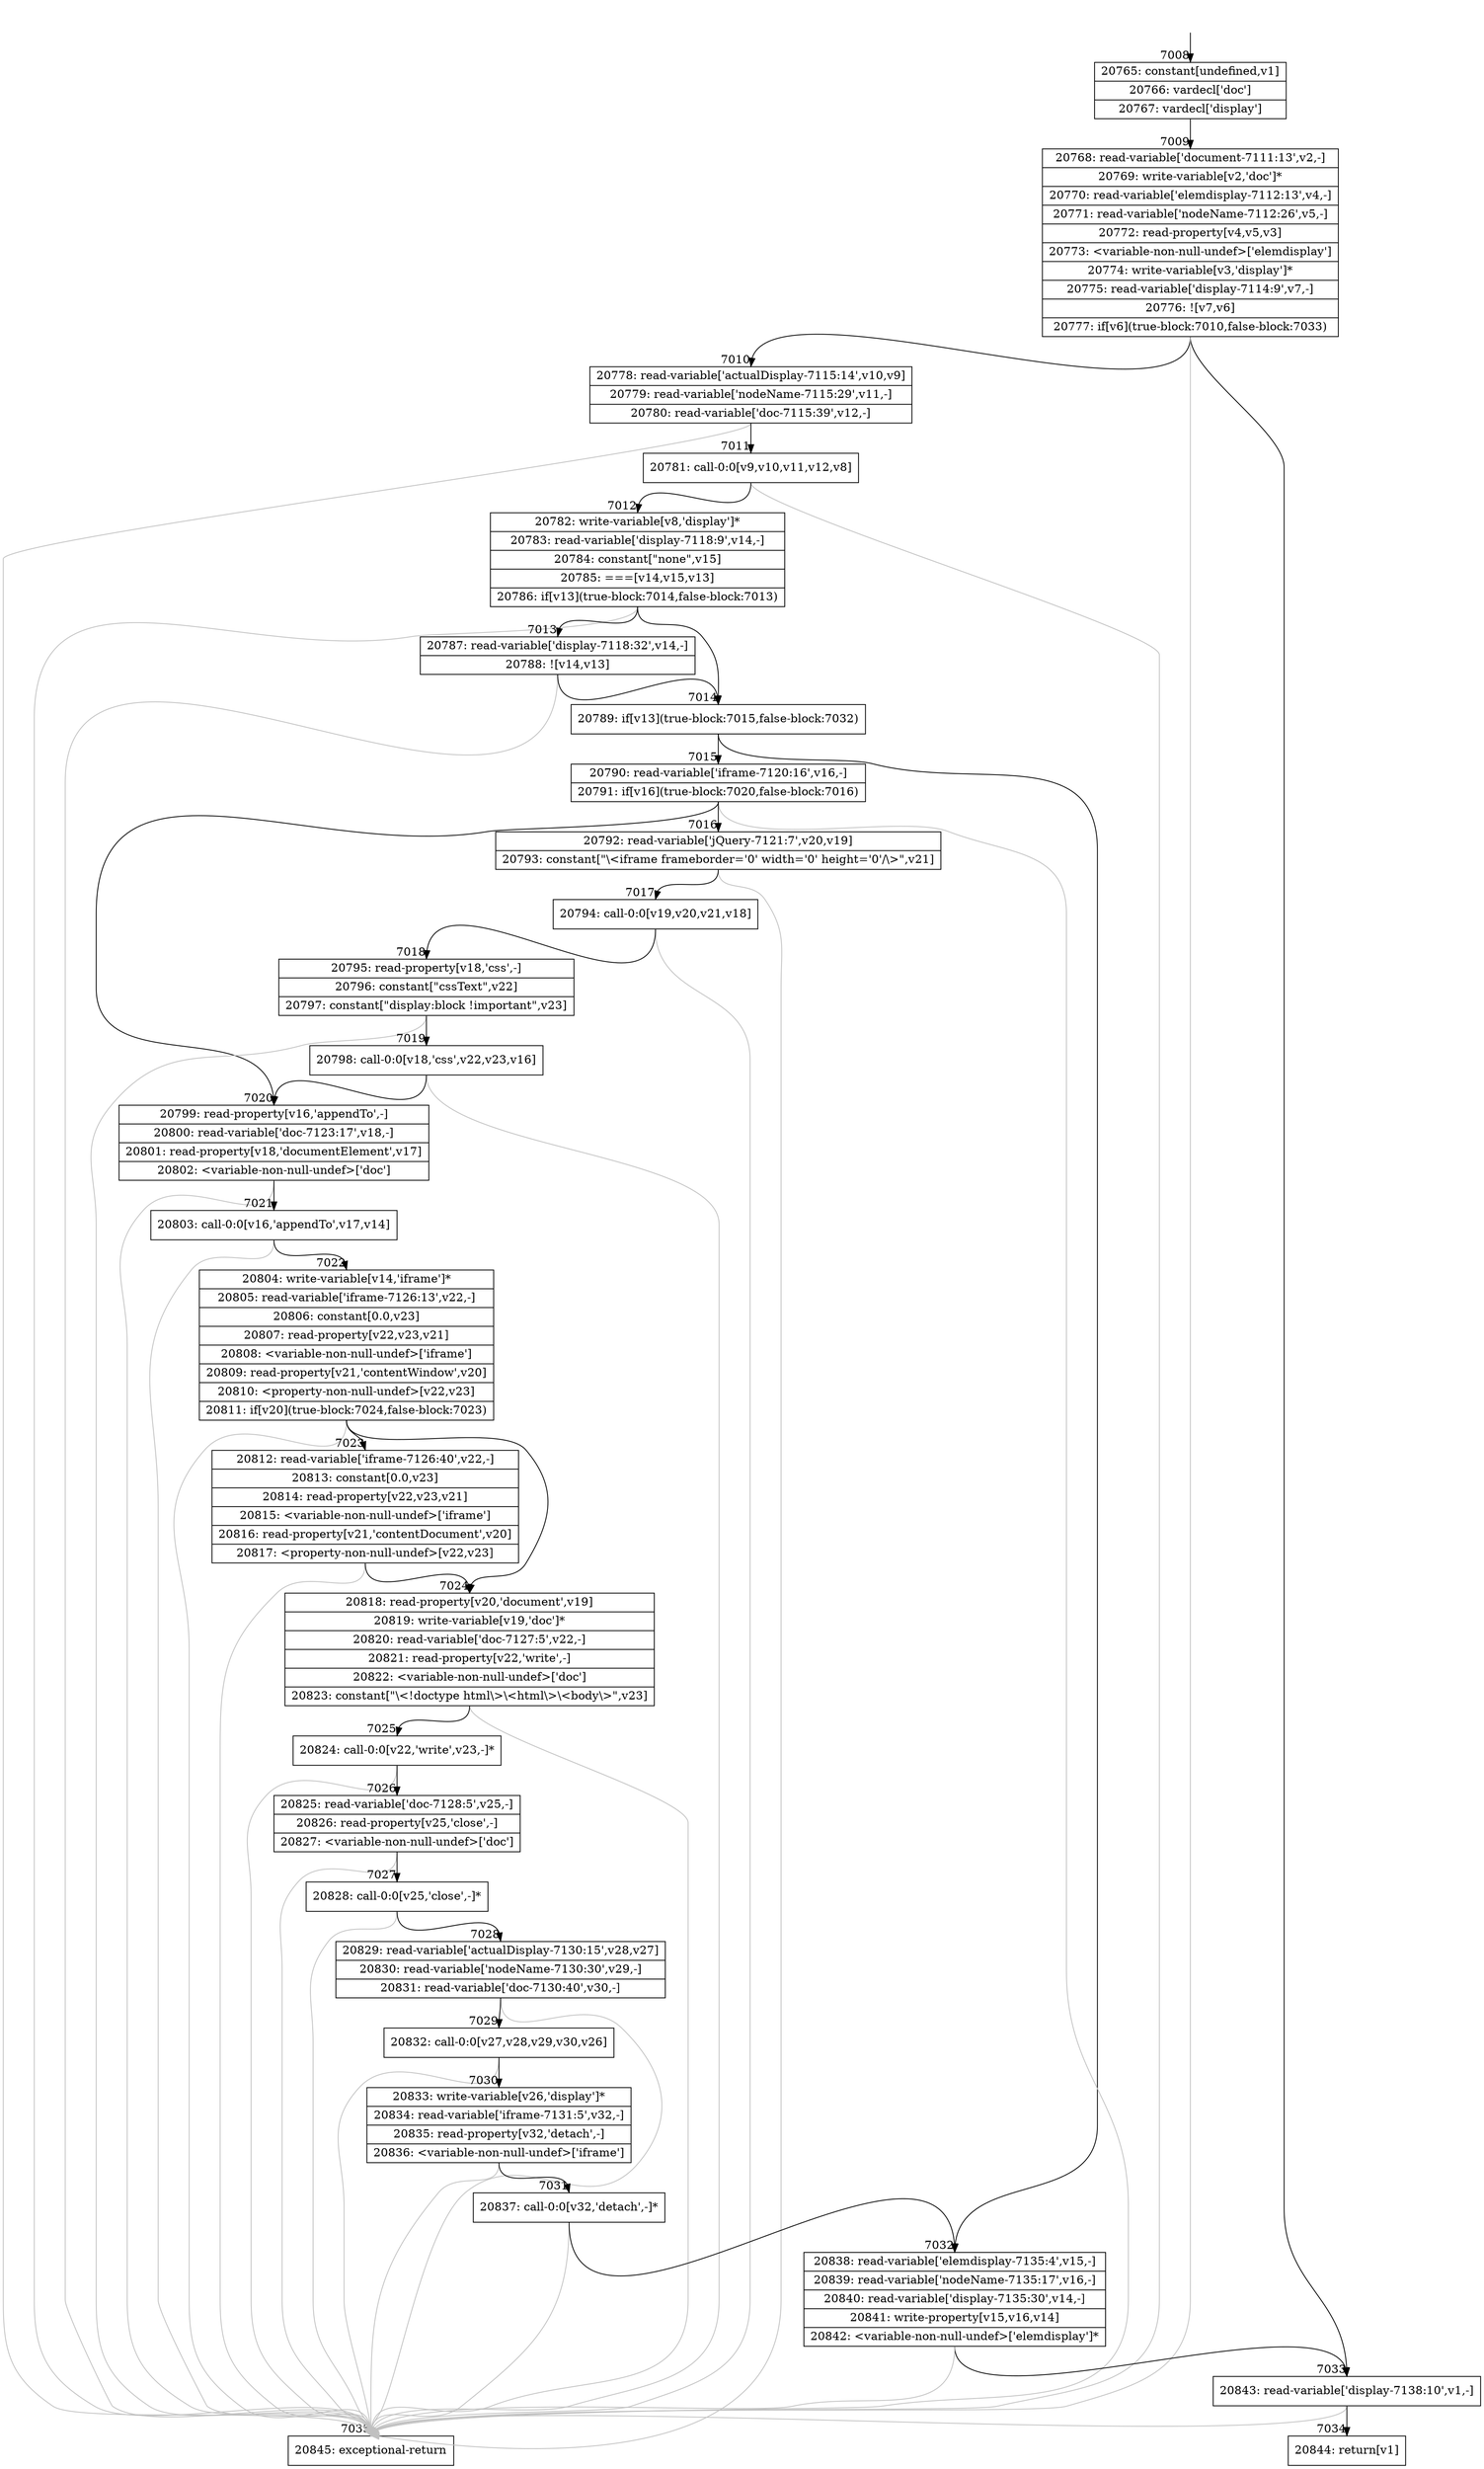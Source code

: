 digraph {
rankdir="TD"
BB_entry437[shape=none,label=""];
BB_entry437 -> BB7008 [tailport=s, headport=n, headlabel="    7008"]
BB7008 [shape=record label="{20765: constant[undefined,v1]|20766: vardecl['doc']|20767: vardecl['display']}" ] 
BB7008 -> BB7009 [tailport=s, headport=n, headlabel="      7009"]
BB7009 [shape=record label="{20768: read-variable['document-7111:13',v2,-]|20769: write-variable[v2,'doc']*|20770: read-variable['elemdisplay-7112:13',v4,-]|20771: read-variable['nodeName-7112:26',v5,-]|20772: read-property[v4,v5,v3]|20773: \<variable-non-null-undef\>['elemdisplay']|20774: write-variable[v3,'display']*|20775: read-variable['display-7114:9',v7,-]|20776: ![v7,v6]|20777: if[v6](true-block:7010,false-block:7033)}" ] 
BB7009 -> BB7010 [tailport=s, headport=n, headlabel="      7010"]
BB7009 -> BB7033 [tailport=s, headport=n, headlabel="      7033"]
BB7009 -> BB7035 [tailport=s, headport=n, color=gray, headlabel="      7035"]
BB7010 [shape=record label="{20778: read-variable['actualDisplay-7115:14',v10,v9]|20779: read-variable['nodeName-7115:29',v11,-]|20780: read-variable['doc-7115:39',v12,-]}" ] 
BB7010 -> BB7011 [tailport=s, headport=n, headlabel="      7011"]
BB7010 -> BB7035 [tailport=s, headport=n, color=gray]
BB7011 [shape=record label="{20781: call-0:0[v9,v10,v11,v12,v8]}" ] 
BB7011 -> BB7012 [tailport=s, headport=n, headlabel="      7012"]
BB7011 -> BB7035 [tailport=s, headport=n, color=gray]
BB7012 [shape=record label="{20782: write-variable[v8,'display']*|20783: read-variable['display-7118:9',v14,-]|20784: constant[\"none\",v15]|20785: ===[v14,v15,v13]|20786: if[v13](true-block:7014,false-block:7013)}" ] 
BB7012 -> BB7014 [tailport=s, headport=n, headlabel="      7014"]
BB7012 -> BB7013 [tailport=s, headport=n, headlabel="      7013"]
BB7012 -> BB7035 [tailport=s, headport=n, color=gray]
BB7013 [shape=record label="{20787: read-variable['display-7118:32',v14,-]|20788: ![v14,v13]}" ] 
BB7013 -> BB7014 [tailport=s, headport=n]
BB7013 -> BB7035 [tailport=s, headport=n, color=gray]
BB7014 [shape=record label="{20789: if[v13](true-block:7015,false-block:7032)}" ] 
BB7014 -> BB7015 [tailport=s, headport=n, headlabel="      7015"]
BB7014 -> BB7032 [tailport=s, headport=n, headlabel="      7032"]
BB7015 [shape=record label="{20790: read-variable['iframe-7120:16',v16,-]|20791: if[v16](true-block:7020,false-block:7016)}" ] 
BB7015 -> BB7020 [tailport=s, headport=n, headlabel="      7020"]
BB7015 -> BB7016 [tailport=s, headport=n, headlabel="      7016"]
BB7015 -> BB7035 [tailport=s, headport=n, color=gray]
BB7016 [shape=record label="{20792: read-variable['jQuery-7121:7',v20,v19]|20793: constant[\"\\\<iframe frameborder='0' width='0' height='0'/\\\>\",v21]}" ] 
BB7016 -> BB7017 [tailport=s, headport=n, headlabel="      7017"]
BB7016 -> BB7035 [tailport=s, headport=n, color=gray]
BB7017 [shape=record label="{20794: call-0:0[v19,v20,v21,v18]}" ] 
BB7017 -> BB7018 [tailport=s, headport=n, headlabel="      7018"]
BB7017 -> BB7035 [tailport=s, headport=n, color=gray]
BB7018 [shape=record label="{20795: read-property[v18,'css',-]|20796: constant[\"cssText\",v22]|20797: constant[\"display:block !important\",v23]}" ] 
BB7018 -> BB7019 [tailport=s, headport=n, headlabel="      7019"]
BB7018 -> BB7035 [tailport=s, headport=n, color=gray]
BB7019 [shape=record label="{20798: call-0:0[v18,'css',v22,v23,v16]}" ] 
BB7019 -> BB7020 [tailport=s, headport=n]
BB7019 -> BB7035 [tailport=s, headport=n, color=gray]
BB7020 [shape=record label="{20799: read-property[v16,'appendTo',-]|20800: read-variable['doc-7123:17',v18,-]|20801: read-property[v18,'documentElement',v17]|20802: \<variable-non-null-undef\>['doc']}" ] 
BB7020 -> BB7021 [tailport=s, headport=n, headlabel="      7021"]
BB7020 -> BB7035 [tailport=s, headport=n, color=gray]
BB7021 [shape=record label="{20803: call-0:0[v16,'appendTo',v17,v14]}" ] 
BB7021 -> BB7022 [tailport=s, headport=n, headlabel="      7022"]
BB7021 -> BB7035 [tailport=s, headport=n, color=gray]
BB7022 [shape=record label="{20804: write-variable[v14,'iframe']*|20805: read-variable['iframe-7126:13',v22,-]|20806: constant[0.0,v23]|20807: read-property[v22,v23,v21]|20808: \<variable-non-null-undef\>['iframe']|20809: read-property[v21,'contentWindow',v20]|20810: \<property-non-null-undef\>[v22,v23]|20811: if[v20](true-block:7024,false-block:7023)}" ] 
BB7022 -> BB7024 [tailport=s, headport=n, headlabel="      7024"]
BB7022 -> BB7023 [tailport=s, headport=n, headlabel="      7023"]
BB7022 -> BB7035 [tailport=s, headport=n, color=gray]
BB7023 [shape=record label="{20812: read-variable['iframe-7126:40',v22,-]|20813: constant[0.0,v23]|20814: read-property[v22,v23,v21]|20815: \<variable-non-null-undef\>['iframe']|20816: read-property[v21,'contentDocument',v20]|20817: \<property-non-null-undef\>[v22,v23]}" ] 
BB7023 -> BB7024 [tailport=s, headport=n]
BB7023 -> BB7035 [tailport=s, headport=n, color=gray]
BB7024 [shape=record label="{20818: read-property[v20,'document',v19]|20819: write-variable[v19,'doc']*|20820: read-variable['doc-7127:5',v22,-]|20821: read-property[v22,'write',-]|20822: \<variable-non-null-undef\>['doc']|20823: constant[\"\\\<!doctype html\\\>\\\<html\\\>\\\<body\\\>\",v23]}" ] 
BB7024 -> BB7025 [tailport=s, headport=n, headlabel="      7025"]
BB7024 -> BB7035 [tailport=s, headport=n, color=gray]
BB7025 [shape=record label="{20824: call-0:0[v22,'write',v23,-]*}" ] 
BB7025 -> BB7026 [tailport=s, headport=n, headlabel="      7026"]
BB7025 -> BB7035 [tailport=s, headport=n, color=gray]
BB7026 [shape=record label="{20825: read-variable['doc-7128:5',v25,-]|20826: read-property[v25,'close',-]|20827: \<variable-non-null-undef\>['doc']}" ] 
BB7026 -> BB7027 [tailport=s, headport=n, headlabel="      7027"]
BB7026 -> BB7035 [tailport=s, headport=n, color=gray]
BB7027 [shape=record label="{20828: call-0:0[v25,'close',-]*}" ] 
BB7027 -> BB7028 [tailport=s, headport=n, headlabel="      7028"]
BB7027 -> BB7035 [tailport=s, headport=n, color=gray]
BB7028 [shape=record label="{20829: read-variable['actualDisplay-7130:15',v28,v27]|20830: read-variable['nodeName-7130:30',v29,-]|20831: read-variable['doc-7130:40',v30,-]}" ] 
BB7028 -> BB7029 [tailport=s, headport=n, headlabel="      7029"]
BB7028 -> BB7035 [tailport=s, headport=n, color=gray]
BB7029 [shape=record label="{20832: call-0:0[v27,v28,v29,v30,v26]}" ] 
BB7029 -> BB7030 [tailport=s, headport=n, headlabel="      7030"]
BB7029 -> BB7035 [tailport=s, headport=n, color=gray]
BB7030 [shape=record label="{20833: write-variable[v26,'display']*|20834: read-variable['iframe-7131:5',v32,-]|20835: read-property[v32,'detach',-]|20836: \<variable-non-null-undef\>['iframe']}" ] 
BB7030 -> BB7031 [tailport=s, headport=n, headlabel="      7031"]
BB7030 -> BB7035 [tailport=s, headport=n, color=gray]
BB7031 [shape=record label="{20837: call-0:0[v32,'detach',-]*}" ] 
BB7031 -> BB7032 [tailport=s, headport=n]
BB7031 -> BB7035 [tailport=s, headport=n, color=gray]
BB7032 [shape=record label="{20838: read-variable['elemdisplay-7135:4',v15,-]|20839: read-variable['nodeName-7135:17',v16,-]|20840: read-variable['display-7135:30',v14,-]|20841: write-property[v15,v16,v14]|20842: \<variable-non-null-undef\>['elemdisplay']*}" ] 
BB7032 -> BB7033 [tailport=s, headport=n]
BB7032 -> BB7035 [tailport=s, headport=n, color=gray]
BB7033 [shape=record label="{20843: read-variable['display-7138:10',v1,-]}" ] 
BB7033 -> BB7034 [tailport=s, headport=n, headlabel="      7034"]
BB7033 -> BB7035 [tailport=s, headport=n, color=gray]
BB7034 [shape=record label="{20844: return[v1]}" ] 
BB7035 [shape=record label="{20845: exceptional-return}" ] 
}
